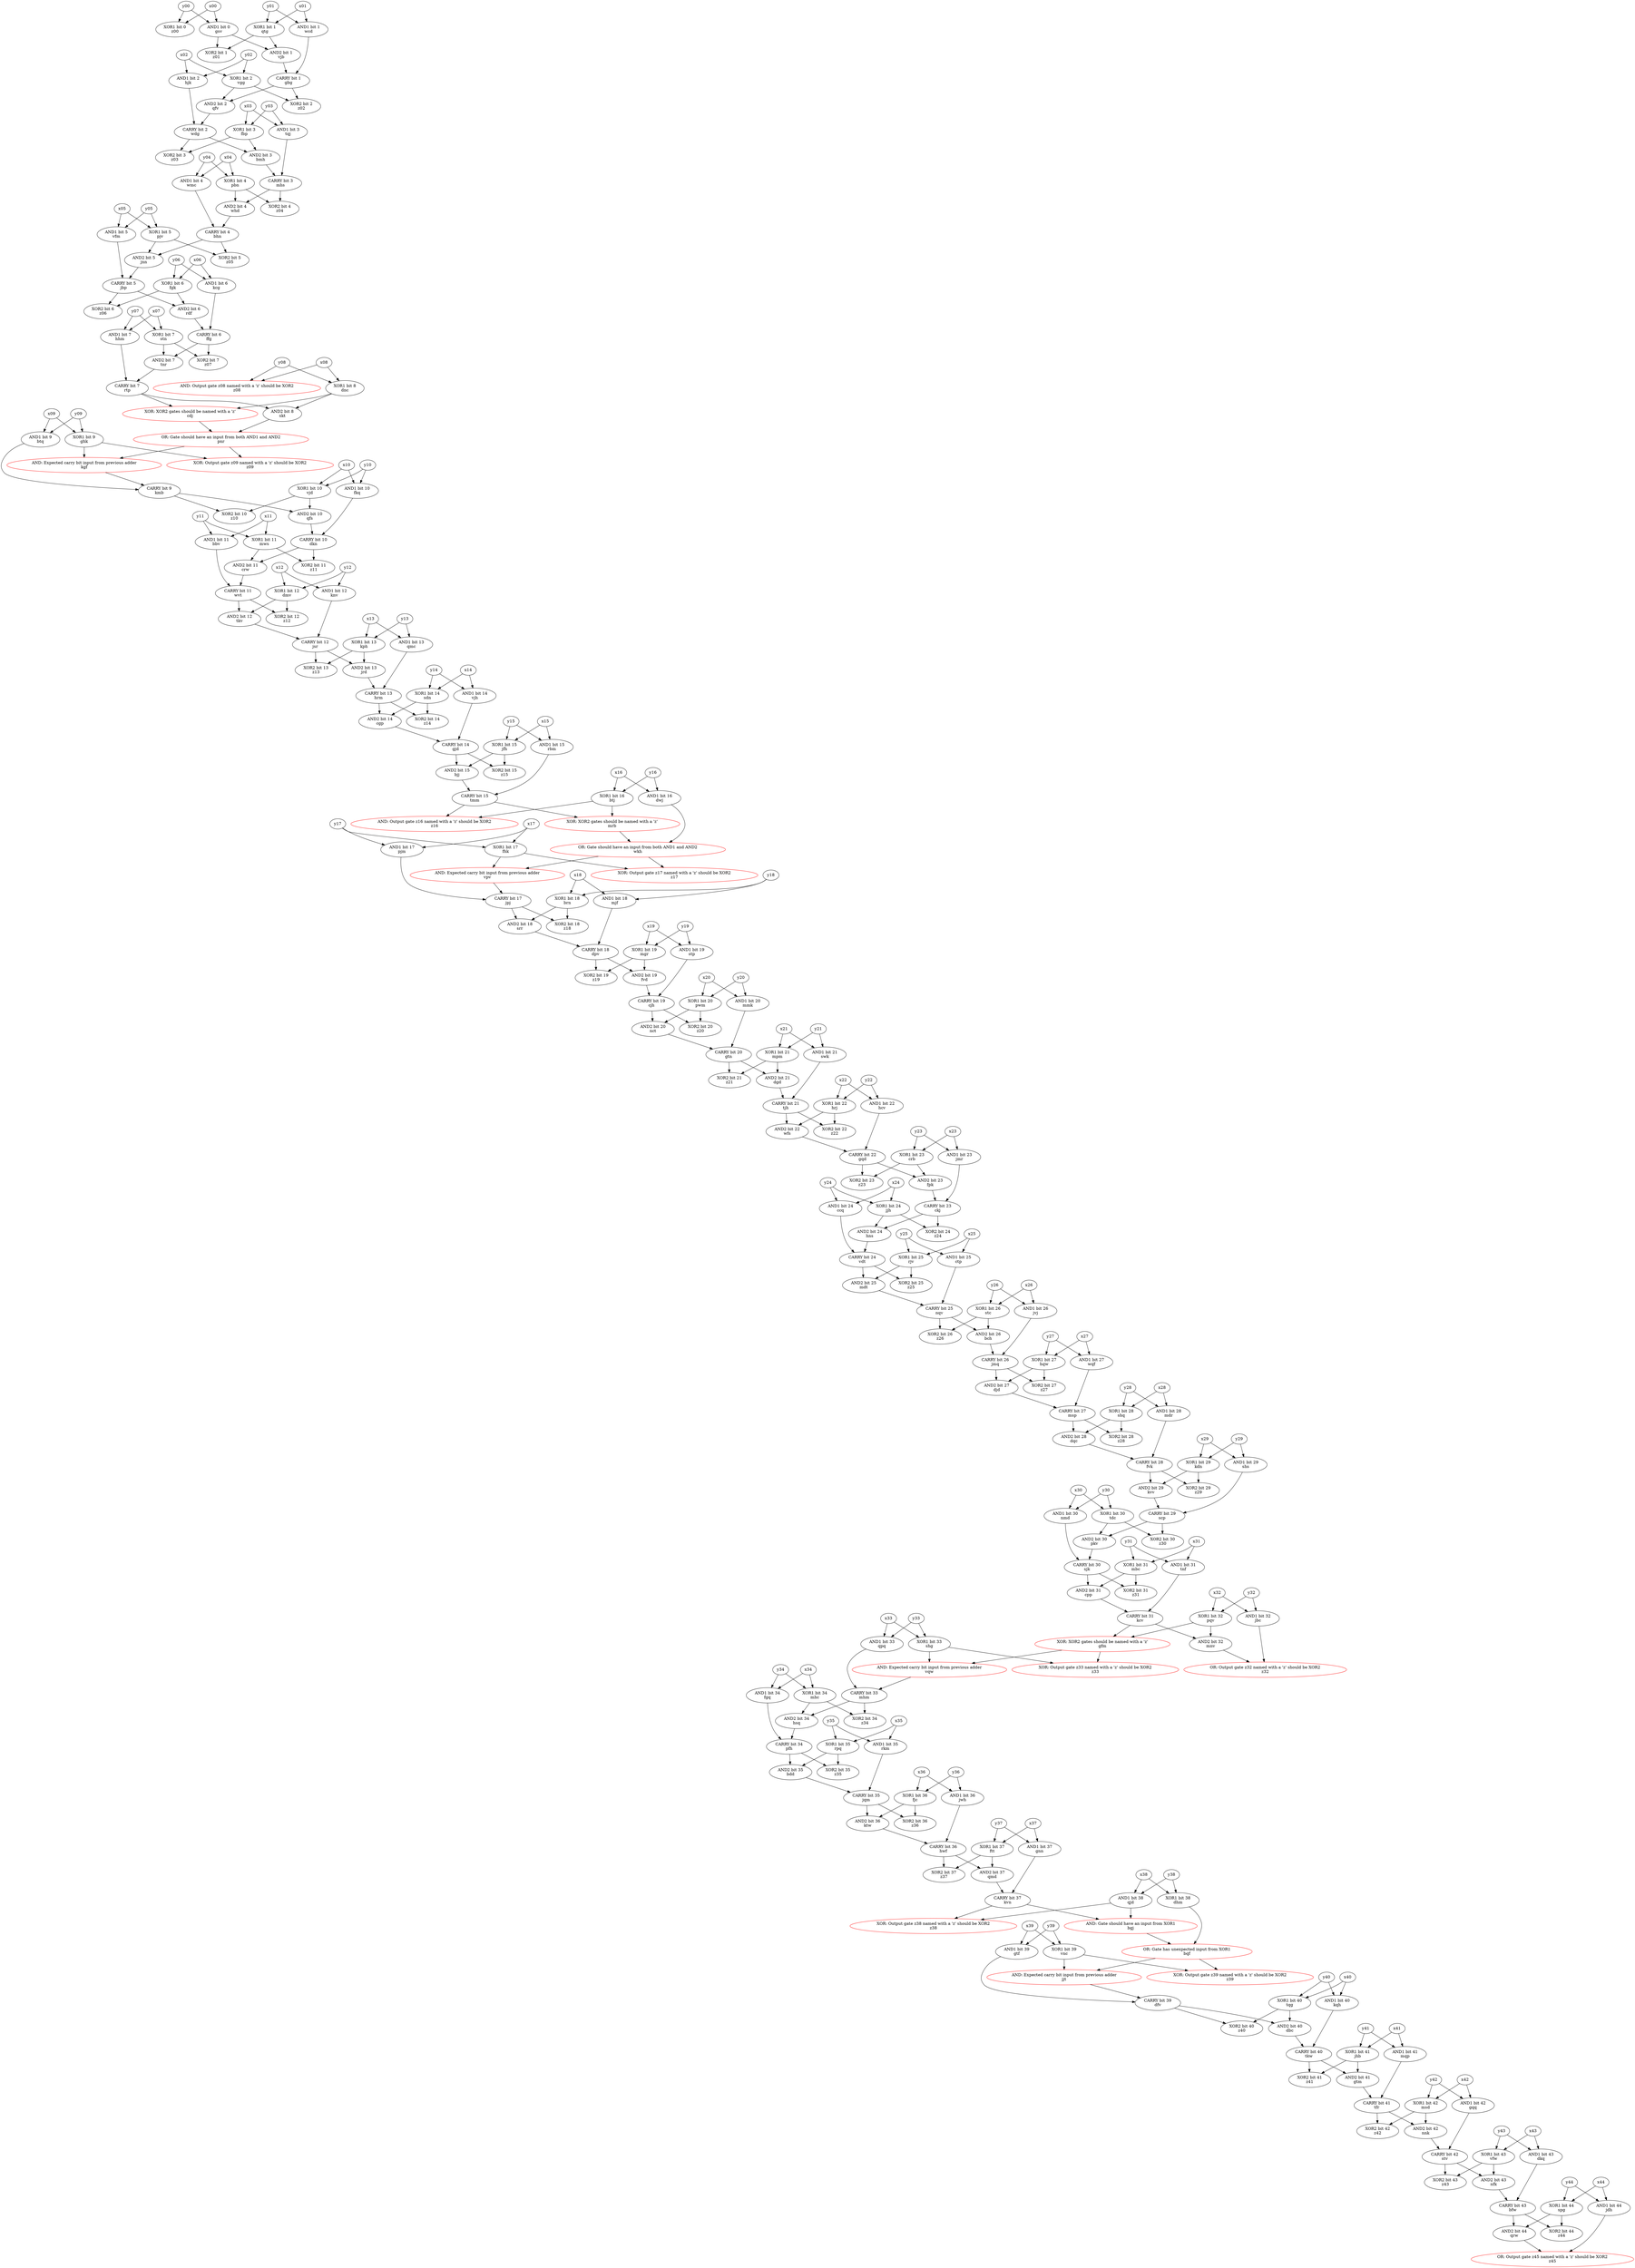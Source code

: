 digraph G {
	y39 -> gtf;
	x39 -> gtf;
	gtf[color="black" label="AND1 bit 39\ngtf"];

	msp -> dqc;
	shq -> dqc;
	dqc[color="black" label="AND2 bit 28\ndqc"];

	x40 -> kqh;
	y40 -> kqh;
	kqh[color="black" label="AND1 bit 40\nkqh"];

	nct -> gtn;
	mmk -> gtn;
	gtn[color="black" label="CARRY bit 20\ngtn"];

	y23 -> jmr;
	x23 -> jmr;
	jmr[color="black" label="AND1 bit 23\njmr"];

	msp -> z28;
	shq -> z28;
	z28[color="black" label="XOR2 bit 28\nz28"];

	skt -> pnr;
	cdj -> pnr;
	pnr[color="red" label="OR: Gate should have an input from both AND1 and AND2\npnr"];

	y17 -> fhk;
	x17 -> fhk;
	fhk[color="black" label="XOR1 bit 17\nfhk"];

	ftt -> z37;
	hwf -> z37;
	z37[color="black" label="XOR2 bit 37\nz37"];

	mhm -> hsq;
	mhc -> hsq;
	hsq[color="black" label="AND2 bit 34\nhsq"];

	x42 -> msd;
	y42 -> msd;
	msd[color="black" label="XOR1 bit 42\nmsd"];

	x01 -> wcd;
	y01 -> wcd;
	wcd[color="black" label="AND1 bit 1\nwcd"];

	rtp -> skt;
	dnc -> skt;
	skt[color="black" label="AND2 bit 8\nskt"];

	y30 -> tdc;
	x30 -> tdc;
	tdc[color="black" label="XOR1 bit 30\ntdc"];

	msd -> nnk;
	tfr -> nnk;
	nnk[color="black" label="AND2 bit 42\nnnk"];

	scp -> pkv;
	tdc -> pkv;
	pkv[color="black" label="AND2 bit 30\npkv"];

	x38 -> qjd;
	y38 -> qjd;
	qjd[color="black" label="AND1 bit 38\nqjd"];

	jsr -> z13;
	kph -> z13;
	z13[color="black" label="XOR2 bit 13\nz13"];

	fhk -> vpv;
	wkh -> vpv;
	vpv[color="red" label="AND: Expected carry bit input from previous adder\nvpv"];

	y13 -> kph;
	x13 -> kph;
	kph[color="black" label="XOR1 bit 13\nkph"];

	gtm -> tfr;
	mqp -> tfr;
	tfr[color="black" label="CARRY bit 41\ntfr"];

	kdn -> z29;
	fvk -> z29;
	z29[color="black" label="XOR2 bit 29\nz29"];

	x43 -> dkq;
	y43 -> dkq;
	dkq[color="black" label="AND1 bit 43\ndkq"];

	gsv -> z01;
	qtg -> z01;
	z01[color="black" label="XOR2 bit 1\nz01"];

	bmh -> mhs;
	tqj -> mhs;
	mhs[color="black" label="CARRY bit 3\nmhs"];

	x06 -> fgk;
	y06 -> fgk;
	fgk[color="black" label="XOR1 bit 6\nfgk"];

	swk -> tjh;
	dgd -> tjh;
	tjh[color="black" label="CARRY bit 21\ntjh"];

	dmv -> tkv;
	wvt -> tkv;
	tkv[color="black" label="AND2 bit 12\ntkv"];

	jbc -> z32;
	mnv -> z32;
	z32[color="red" label="OR: Output gate z32 named with a 'z' should be XOR2\nz32"];

	y08 -> z08;
	x08 -> z08;
	z08[color="red" label="AND: Output gate z08 named with a 'z' should be XOR2\nz08"];

	gfm -> z33;
	shg -> z33;
	z33[color="red" label="XOR: Output gate z33 named with a 'z' should be XOR2\nz33"];

	vfw -> nfk;
	stv -> nfk;
	nfk[color="black" label="AND2 bit 43\nnfk"];

	rpq -> bdd;
	pfh -> bdd;
	bdd[color="black" label="AND2 bit 35\nbdd"];

	kmb -> qfs;
	vjd -> qfs;
	qfs[color="black" label="AND2 bit 10\nqfs"];

	qjd -> bgj;
	kvn -> bgj;
	bgj[color="red" label="AND: Gate should have an input from XOR1\nbgj"];

	y24 -> ccq;
	x24 -> ccq;
	ccq[color="black" label="AND1 bit 24\nccq"];

	x15 -> jfh;
	y15 -> jfh;
	jfh[color="black" label="XOR1 bit 15\njfh"];

	hsq -> pfh;
	fgq -> pfh;
	pfh[color="black" label="CARRY bit 34\npfh"];

	pwm -> nct;
	cjh -> nct;
	nct[color="black" label="AND2 bit 20\nnct"];

	dkn -> crw;
	mws -> crw;
	crw[color="black" label="AND2 bit 11\ncrw"];

	rjv -> mdt;
	vdt -> mdt;
	mdt[color="black" label="AND2 bit 25\nmdt"];

	x40 -> tqg;
	y40 -> tqg;
	tqg[color="black" label="XOR1 bit 40\ntqg"];

	fgk -> z06;
	jbp -> z06;
	z06[color="black" label="XOR2 bit 6\nz06"];

	x44 -> jdh;
	y44 -> jdh;
	jdh[color="black" label="AND1 bit 44\njdh"];

	dwj -> wkh;
	mrb -> wkh;
	wkh[color="red" label="OR: Gate should have an input from both AND1 and AND2\nwkh"];

	wkh -> z17;
	fhk -> z17;
	z17[color="red" label="XOR: Output gate z17 named with a 'z' should be XOR2\nz17"];

	wdg -> z03;
	fbp -> z03;
	z03[color="black" label="XOR2 bit 3\nz03"];

	x42 -> gqq;
	y42 -> gqq;
	gqq[color="black" label="AND1 bit 42\ngqq"];

	rkm -> jqm;
	bdd -> jqm;
	jqm[color="black" label="CARRY bit 35\njqm"];

	y14 -> sdn;
	x14 -> sdn;
	sdn[color="black" label="XOR1 bit 14\nsdn"];

	y05 -> vfm;
	x05 -> vfm;
	vfm[color="black" label="AND1 bit 5\nvfm"];

	x07 -> hhm;
	y07 -> hhm;
	hhm[color="black" label="AND1 bit 7\nhhm"];

	tqg -> dbc;
	dfv -> dbc;
	dbc[color="black" label="AND2 bit 40\ndbc"];

	x22 -> hcv;
	y22 -> hcv;
	hcv[color="black" label="AND1 bit 22\nhcv"];

	btj -> z16;
	tmm -> z16;
	z16[color="red" label="AND: Output gate z16 named with a 'z' should be XOR2\nz16"];

	y44 -> spg;
	x44 -> spg;
	spg[color="black" label="XOR1 bit 44\nspg"];

	x01 -> qtg;
	y01 -> qtg;
	qtg[color="black" label="XOR1 bit 1\nqtg"];

	stn -> tnr;
	ffg -> tnr;
	tnr[color="black" label="AND2 bit 7\ntnr"];

	y43 -> vfw;
	x43 -> vfw;
	vfw[color="black" label="XOR1 bit 43\nvfw"];

	y25 -> ctp;
	x25 -> ctp;
	ctp[color="black" label="AND1 bit 25\nctp"];

	x02 -> vgg;
	y02 -> vgg;
	vgg[color="black" label="XOR1 bit 2\nvgg"];

	vjb -> gbg;
	wcd -> gbg;
	gbg[color="black" label="CARRY bit 1\ngbg"];

	gbg -> z02;
	vgg -> z02;
	z02[color="black" label="XOR2 bit 2\nz02"];

	jhb -> z41;
	tkw -> z41;
	z41[color="black" label="XOR2 bit 41\nz41"];

	jqm -> z36;
	fjc -> z36;
	z36[color="black" label="XOR2 bit 36\nz36"];

	x00 -> gsv;
	y00 -> gsv;
	gsv[color="black" label="AND1 bit 0\ngsv"];

	pbn -> z04;
	mhs -> z04;
	z04[color="black" label="XOR2 bit 4\nz04"];

	brn -> srr;
	jpj -> srr;
	srr[color="black" label="AND2 bit 18\nsrr"];

	rdf -> ffg;
	kcg -> ffg;
	ffg[color="black" label="CARRY bit 6\nffg"];

	pqv -> mnv;
	kcv -> mnv;
	mnv[color="black" label="AND2 bit 32\nmnv"];

	y33 -> qpq;
	x33 -> qpq;
	qpq[color="black" label="AND1 bit 33\nqpq"];

	x18 -> brn;
	y18 -> brn;
	brn[color="black" label="XOR1 bit 18\nbrn"];

	y11 -> bbv;
	x11 -> bbv;
	bbv[color="black" label="AND1 bit 11\nbbv"];

	x06 -> kcg;
	y06 -> kcg;
	kcg[color="black" label="AND1 bit 6\nkcg"];

	pjv -> z05;
	bhn -> z05;
	z05[color="black" label="XOR2 bit 5\nz05"];

	x28 -> shq;
	y28 -> shq;
	shq[color="black" label="XOR1 bit 28\nshq"];

	dbc -> tkw;
	kqh -> tkw;
	tkw[color="black" label="CARRY bit 40\ntkw"];

	fvk -> kvv;
	kdn -> kvv;
	kvv[color="black" label="AND2 bit 29\nkvv"];

	dhm -> bqf;
	bgj -> bqf;
	bqf[color="red" label="OR: Gate has unexpected input from XOR1\nbqf"];

	y31 -> mbc;
	x31 -> mbc;
	mbc[color="black" label="XOR1 bit 31\nmbc"];

	x11 -> mws;
	y11 -> mws;
	mws[color="black" label="XOR1 bit 11\nmws"];

	y09 -> btq;
	x09 -> btq;
	btq[color="black" label="AND1 bit 9\nbtq"];

	djd -> msp;
	wqf -> msp;
	msp[color="black" label="CARRY bit 27\nmsp"];

	hqw -> djd;
	jmq -> djd;
	djd[color="black" label="AND2 bit 27\ndjd"];

	mpm -> z21;
	gtn -> z21;
	z21[color="black" label="XOR2 bit 21\nz21"];

	gnn -> kvn;
	qmd -> kvn;
	kvn[color="black" label="CARRY bit 37\nkvn"];

	x04 -> wmc;
	y04 -> wmc;
	wmc[color="black" label="AND1 bit 4\nwmc"];

	wmc -> bhn;
	whd -> bhn;
	bhn[color="black" label="CARRY bit 4\nbhn"];

	stp -> cjh;
	fvd -> cjh;
	cjh[color="black" label="CARRY bit 19\ncjh"];

	hqw -> z27;
	jmq -> z27;
	z27[color="black" label="XOR2 bit 27\nz27"];

	nqv -> z26;
	stc -> z26;
	z26[color="black" label="XOR2 bit 26\nz26"];

	x25 -> rjv;
	y25 -> rjv;
	rjv[color="black" label="XOR1 bit 25\nrjv"];

	sdn -> cgp;
	hrm -> cgp;
	cgp[color="black" label="AND2 bit 14\ncgp"];

	kph -> jrd;
	jsr -> jrd;
	jrd[color="black" label="AND2 bit 13\njrd"];

	cgp -> gjd;
	vjh -> gjd;
	gjd[color="black" label="CARRY bit 14\ngjd"];

	tjh -> z22;
	hrj -> z22;
	z22[color="black" label="XOR2 bit 22\nz22"];

	jrd -> hrm;
	qmc -> hrm;
	hrm[color="black" label="CARRY bit 13\nhrm"];

	y24 -> jjh;
	x24 -> jjh;
	jjh[color="black" label="XOR1 bit 24\njjh"];

	hrj -> wfs;
	tjh -> wfs;
	wfs[color="black" label="AND2 bit 22\nwfs"];

	vjd -> z10;
	kmb -> z10;
	z10[color="black" label="XOR2 bit 10\nz10"];

	tqg -> z40;
	dfv -> z40;
	z40[color="black" label="XOR2 bit 40\nz40"];

	x37 -> gnn;
	y37 -> gnn;
	gnn[color="black" label="AND1 bit 37\ngnn"];

	y35 -> rkm;
	x35 -> rkm;
	rkm[color="black" label="AND1 bit 35\nrkm"];

	y21 -> mpm;
	x21 -> mpm;
	mpm[color="black" label="XOR1 bit 21\nmpm"];

	x26 -> stc;
	y26 -> stc;
	stc[color="black" label="XOR1 bit 26\nstc"];

	x38 -> dhm;
	y38 -> dhm;
	dhm[color="black" label="XOR1 bit 38\ndhm"];

	mbc -> z31;
	sjk -> z31;
	z31[color="black" label="XOR2 bit 31\nz31"];

	ccq -> vdt;
	hns -> vdt;
	vdt[color="black" label="CARRY bit 24\nvdt"];

	kvn -> z38;
	qjd -> z38;
	z38[color="red" label="XOR: Output gate z38 named with a 'z' should be XOR2\nz38"];

	x41 -> mqp;
	y41 -> mqp;
	mqp[color="black" label="AND1 bit 41\nmqp"];

	spg -> z44;
	bfw -> z44;
	z44[color="black" label="XOR2 bit 44\nz44"];

	msd -> z42;
	tfr -> z42;
	z42[color="black" label="XOR2 bit 42\nz42"];

	y29 -> kdn;
	x29 -> kdn;
	kdn[color="black" label="XOR1 bit 29\nkdn"];

	crb -> fpk;
	gqd -> fpk;
	fpk[color="black" label="AND2 bit 23\nfpk"];

	y39 -> vnc;
	x39 -> vnc;
	vnc[color="black" label="XOR1 bit 39\nvnc"];

	x33 -> shg;
	y33 -> shg;
	shg[color="black" label="XOR1 bit 33\nshg"];

	cpp -> kcv;
	tnf -> kcv;
	kcv[color="black" label="CARRY bit 31\nkcv"];

	ktw -> hwf;
	jwh -> hwf;
	hwf[color="black" label="CARRY bit 36\nhwf"];

	y31 -> tnf;
	x31 -> tnf;
	tnf[color="black" label="AND1 bit 31\ntnf"];

	y19 -> stp;
	x19 -> stp;
	stp[color="black" label="AND1 bit 19\nstp"];

	y27 -> hqw;
	x27 -> hqw;
	hqw[color="black" label="XOR1 bit 27\nhqw"];

	x35 -> rpq;
	y35 -> rpq;
	rpq[color="black" label="XOR1 bit 35\nrpq"];

	gbg -> qfv;
	vgg -> qfv;
	qfv[color="black" label="AND2 bit 2\nqfv"];

	x18 -> mjf;
	y18 -> mjf;
	mjf[color="black" label="AND1 bit 18\nmjf"];

	y16 -> btj;
	x16 -> btj;
	btj[color="black" label="XOR1 bit 16\nbtj"];

	crb -> z23;
	gqd -> z23;
	z23[color="black" label="XOR2 bit 23\nz23"];

	dnc -> cdj;
	rtp -> cdj;
	cdj[color="red" label="XOR: XOR2 gates should be named with a 'z'\ncdj"];

	x20 -> mmk;
	y20 -> mmk;
	mmk[color="black" label="AND1 bit 20\nmmk"];

	x29 -> shs;
	y29 -> shs;
	shs[color="black" label="AND1 bit 29\nshs"];

	sdn -> z14;
	hrm -> z14;
	z14[color="black" label="XOR2 bit 14\nz14"];

	x34 -> mhc;
	y34 -> mhc;
	mhc[color="black" label="XOR1 bit 34\nmhc"];

	y03 -> tqj;
	x03 -> tqj;
	tqj[color="black" label="AND1 bit 3\ntqj"];

	x27 -> wqf;
	y27 -> wqf;
	wqf[color="black" label="AND1 bit 27\nwqf"];

	x26 -> jvj;
	y26 -> jvj;
	jvj[color="black" label="AND1 bit 26\njvj"];

	y22 -> hrj;
	x22 -> hrj;
	hrj[color="black" label="XOR1 bit 22\nhrj"];

	fkq -> dkn;
	qfs -> dkn;
	dkn[color="black" label="CARRY bit 10\ndkn"];

	x10 -> vjd;
	y10 -> vjd;
	vjd[color="black" label="XOR1 bit 10\nvjd"];

	knv -> jsr;
	tkv -> jsr;
	jsr[color="black" label="CARRY bit 12\njsr"];

	btj -> mrb;
	tmm -> mrb;
	mrb[color="red" label="XOR: XOR2 gates should be named with a 'z'\nmrb"];

	nfk -> bfw;
	dkq -> bfw;
	bfw[color="black" label="CARRY bit 43\nbfw"];

	y03 -> fbp;
	x03 -> fbp;
	fbp[color="black" label="XOR1 bit 3\nfbp"];

	ffg -> z07;
	stn -> z07;
	z07[color="black" label="XOR2 bit 7\nz07"];

	x15 -> rbm;
	y15 -> rbm;
	rbm[color="black" label="AND1 bit 15\nrbm"];

	hcv -> gqd;
	wfs -> gqd;
	gqd[color="black" label="CARRY bit 22\ngqd"];

	y32 -> jbc;
	x32 -> jbc;
	jbc[color="black" label="AND1 bit 32\njbc"];

	jqm -> ktw;
	fjc -> ktw;
	ktw[color="black" label="AND2 bit 36\nktw"];

	jpj -> z18;
	brn -> z18;
	z18[color="black" label="XOR2 bit 18\nz18"];

	y10 -> fkq;
	x10 -> fkq;
	fkq[color="black" label="AND1 bit 10\nfkq"];

	mhs -> whd;
	pbn -> whd;
	whd[color="black" label="AND2 bit 4\nwhd"];

	dmv -> z12;
	wvt -> z12;
	z12[color="black" label="XOR2 bit 12\nz12"];

	y08 -> dnc;
	x08 -> dnc;
	dnc[color="black" label="XOR1 bit 8\ndnc"];

	x28 -> mdr;
	y28 -> mdr;
	mdr[color="black" label="AND1 bit 28\nmdr"];

	gsv -> vjb;
	qtg -> vjb;
	vjb[color="black" label="AND2 bit 1\nvjb"];

	fpk -> ckj;
	jmr -> ckj;
	ckj[color="black" label="CARRY bit 23\nckj"];

	x09 -> ghk;
	y09 -> ghk;
	ghk[color="black" label="XOR1 bit 9\nghk"];

	gtf -> dfv;
	jjt -> dfv;
	dfv[color="black" label="CARRY bit 39\ndfv"];

	shg -> vqw;
	gfm -> vqw;
	vqw[color="red" label="AND: Expected carry bit input from previous adder\nvqw"];

	y36 -> jwh;
	x36 -> jwh;
	jwh[color="black" label="AND1 bit 36\njwh"];

	x17 -> pjm;
	y17 -> pjm;
	pjm[color="black" label="AND1 bit 17\npjm"];

	rpq -> z35;
	pfh -> z35;
	z35[color="black" label="XOR2 bit 35\nz35"];

	tnr -> rtp;
	hhm -> rtp;
	rtp[color="black" label="CARRY bit 7\nrtp"];

	wdg -> bmh;
	fbp -> bmh;
	bmh[color="black" label="AND2 bit 3\nbmh"];

	spg -> qrw;
	bfw -> qrw;
	qrw[color="black" label="AND2 bit 44\nqrw"];

	y04 -> pbn;
	x04 -> pbn;
	pbn[color="black" label="XOR1 bit 4\npbn"];

	vdt -> z25;
	rjv -> z25;
	z25[color="black" label="XOR2 bit 25\nz25"];

	stc -> bch;
	nqv -> bch;
	bch[color="black" label="AND2 bit 26\nbch"];

	qfv -> wdg;
	hjk -> wdg;
	wdg[color="black" label="CARRY bit 2\nwdg"];

	y30 -> nmd;
	x30 -> nmd;
	nmd[color="black" label="AND1 bit 30\nnmd"];

	y16 -> dwj;
	x16 -> dwj;
	dwj[color="black" label="AND1 bit 16\ndwj"];

	mdr -> fvk;
	dqc -> fvk;
	fvk[color="black" label="CARRY bit 28\nfvk"];

	y13 -> qmc;
	x13 -> qmc;
	qmc[color="black" label="AND1 bit 13\nqmc"];

	x02 -> hjk;
	y02 -> hjk;
	hjk[color="black" label="AND1 bit 2\nhjk"];

	hwf -> qmd;
	ftt -> qmd;
	qmd[color="black" label="AND2 bit 37\nqmd"];

	dpv -> z19;
	mgr -> z19;
	z19[color="black" label="XOR2 bit 19\nz19"];

	x37 -> ftt;
	y37 -> ftt;
	ftt[color="black" label="XOR1 bit 37\nftt"];

	ckj -> hns;
	jjh -> hns;
	hns[color="black" label="AND2 bit 24\nhns"];

	jvj -> jmq;
	bch -> jmq;
	jmq[color="black" label="CARRY bit 26\njmq"];

	dpv -> fvd;
	mgr -> fvd;
	fvd[color="black" label="AND2 bit 19\nfvd"];

	x20 -> pwm;
	y20 -> pwm;
	pwm[color="black" label="XOR1 bit 20\npwm"];

	pjv -> jnn;
	bhn -> jnn;
	jnn[color="black" label="AND2 bit 5\njnn"];

	x12 -> knv;
	y12 -> knv;
	knv[color="black" label="AND1 bit 12\nknv"];

	gtn -> dgd;
	mpm -> dgd;
	dgd[color="black" label="AND2 bit 21\ndgd"];

	fgk -> rdf;
	jbp -> rdf;
	rdf[color="black" label="AND2 bit 6\nrdf"];

	qpq -> mhm;
	vqw -> mhm;
	mhm[color="black" label="CARRY bit 33\nmhm"];

	jnn -> jbp;
	vfm -> jbp;
	jbp[color="black" label="CARRY bit 5\njbp"];

	x32 -> pqv;
	y32 -> pqv;
	pqv[color="black" label="XOR1 bit 32\npqv"];

	mjf -> dpv;
	srr -> dpv;
	dpv[color="black" label="CARRY bit 18\ndpv"];

	y07 -> stn;
	x07 -> stn;
	stn[color="black" label="XOR1 bit 7\nstn"];

	kvv -> scp;
	shs -> scp;
	scp[color="black" label="CARRY bit 29\nscp"];

	btq -> kmb;
	kgf -> kmb;
	kmb[color="black" label="CARRY bit 9\nkmb"];

	nmd -> sjk;
	pkv -> sjk;
	sjk[color="black" label="CARRY bit 30\nsjk"];

	y19 -> mgr;
	x19 -> mgr;
	mgr[color="black" label="XOR1 bit 19\nmgr"];

	crw -> wvt;
	bbv -> wvt;
	wvt[color="black" label="CARRY bit 11\nwvt"];

	mhm -> z34;
	mhc -> z34;
	z34[color="black" label="XOR2 bit 34\nz34"];

	kcv -> gfm;
	pqv -> gfm;
	gfm[color="red" label="XOR: XOR2 gates should be named with a 'z'\ngfm"];

	x12 -> dmv;
	y12 -> dmv;
	dmv[color="black" label="XOR1 bit 12\ndmv"];

	pwm -> z20;
	cjh -> z20;
	z20[color="black" label="XOR2 bit 20\nz20"];

	stv -> z43;
	vfw -> z43;
	z43[color="black" label="XOR2 bit 43\nz43"];

	bqf -> z39;
	vnc -> z39;
	z39[color="red" label="XOR: Output gate z39 named with a 'z' should be XOR2\nz39"];

	y41 -> jhb;
	x41 -> jhb;
	jhb[color="black" label="XOR1 bit 41\njhb"];

	gqq -> stv;
	nnk -> stv;
	stv[color="black" label="CARRY bit 42\nstv"];

	x23 -> crb;
	y23 -> crb;
	crb[color="black" label="XOR1 bit 23\ncrb"];

	ckj -> z24;
	jjh -> z24;
	z24[color="black" label="XOR2 bit 24\nz24"];

	vpv -> jpj;
	pjm -> jpj;
	jpj[color="black" label="CARRY bit 17\njpj"];

	jfh -> z15;
	gjd -> z15;
	z15[color="black" label="XOR2 bit 15\nz15"];

	y14 -> vjh;
	x14 -> vjh;
	vjh[color="black" label="AND1 bit 14\nvjh"];

	tkw -> gtm;
	jhb -> gtm;
	gtm[color="black" label="AND2 bit 41\ngtm"];

	y34 -> fgq;
	x34 -> fgq;
	fgq[color="black" label="AND1 bit 34\nfgq"];

	gjd -> bjj;
	jfh -> bjj;
	bjj[color="black" label="AND2 bit 15\nbjj"];

	jdh -> z45;
	qrw -> z45;
	z45[color="red" label="OR: Output gate z45 named with a 'z' should be XOR2\nz45"];

	tdc -> z30;
	scp -> z30;
	z30[color="black" label="XOR2 bit 30\nz30"];

	bqf -> jjt;
	vnc -> jjt;
	jjt[color="red" label="AND: Expected carry bit input from previous adder\njjt"];

	sjk -> cpp;
	mbc -> cpp;
	cpp[color="black" label="AND2 bit 31\ncpp"];

	x00 -> z00;
	y00 -> z00;
	z00[color="black" label="XOR1 bit 0\nz00"];

	dkn -> z11;
	mws -> z11;
	z11[color="black" label="XOR2 bit 11\nz11"];

	rbm -> tmm;
	bjj -> tmm;
	tmm[color="black" label="CARRY bit 15\ntmm"];

	pnr -> kgf;
	ghk -> kgf;
	kgf[color="red" label="AND: Expected carry bit input from previous adder\nkgf"];

	x05 -> pjv;
	y05 -> pjv;
	pjv[color="black" label="XOR1 bit 5\npjv"];

	ctp -> nqv;
	mdt -> nqv;
	nqv[color="black" label="CARRY bit 25\nnqv"];

	x21 -> swk;
	y21 -> swk;
	swk[color="black" label="AND1 bit 21\nswk"];

	ghk -> z09;
	pnr -> z09;
	z09[color="red" label="XOR: Output gate z09 named with a 'z' should be XOR2\nz09"];

	y36 -> fjc;
	x36 -> fjc;
	fjc[color="black" label="XOR1 bit 36\nfjc"];

}
